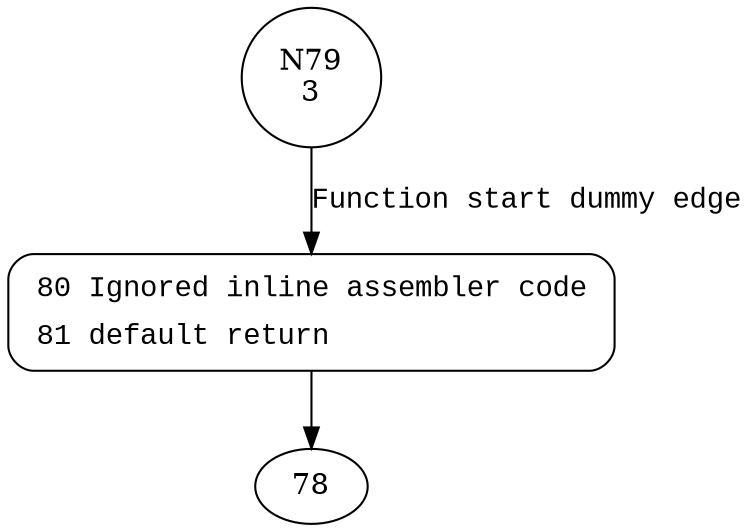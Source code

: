 digraph __DSB {
79 [shape="circle" label="N79\n3"]
80 [shape="circle" label="N80\n2"]
80 [style="filled,bold" penwidth="1" fillcolor="white" fontname="Courier New" shape="Mrecord" label=<<table border="0" cellborder="0" cellpadding="3" bgcolor="white"><tr><td align="right">80</td><td align="left">Ignored inline assembler code</td></tr><tr><td align="right">81</td><td align="left">default return</td></tr></table>>]
80 -> 78[label=""]
79 -> 80 [label="Function start dummy edge" fontname="Courier New"]
}